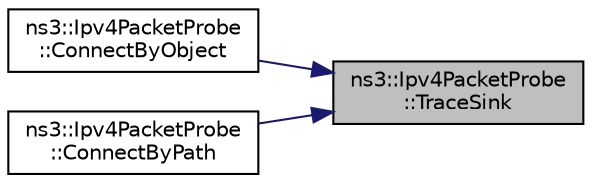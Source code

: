 digraph "ns3::Ipv4PacketProbe::TraceSink"
{
 // LATEX_PDF_SIZE
  edge [fontname="Helvetica",fontsize="10",labelfontname="Helvetica",labelfontsize="10"];
  node [fontname="Helvetica",fontsize="10",shape=record];
  rankdir="RL";
  Node1 [label="ns3::Ipv4PacketProbe\l::TraceSink",height=0.2,width=0.4,color="black", fillcolor="grey75", style="filled", fontcolor="black",tooltip="Method to connect to an underlying ns3::TraceSource with arguments of type Ptr<const Packet>,..."];
  Node1 -> Node2 [dir="back",color="midnightblue",fontsize="10",style="solid",fontname="Helvetica"];
  Node2 [label="ns3::Ipv4PacketProbe\l::ConnectByObject",height=0.2,width=0.4,color="black", fillcolor="white", style="filled",URL="$classns3_1_1_ipv4_packet_probe.html#aa143604f9e79ffa3aca634a05456f90d",tooltip="connect to a trace source attribute provided by a given object"];
  Node1 -> Node3 [dir="back",color="midnightblue",fontsize="10",style="solid",fontname="Helvetica"];
  Node3 [label="ns3::Ipv4PacketProbe\l::ConnectByPath",height=0.2,width=0.4,color="black", fillcolor="white", style="filled",URL="$classns3_1_1_ipv4_packet_probe.html#a9369efa232346b76cdd3e8c51b3e8e9b",tooltip="connect to a trace source provided by a config path"];
}
